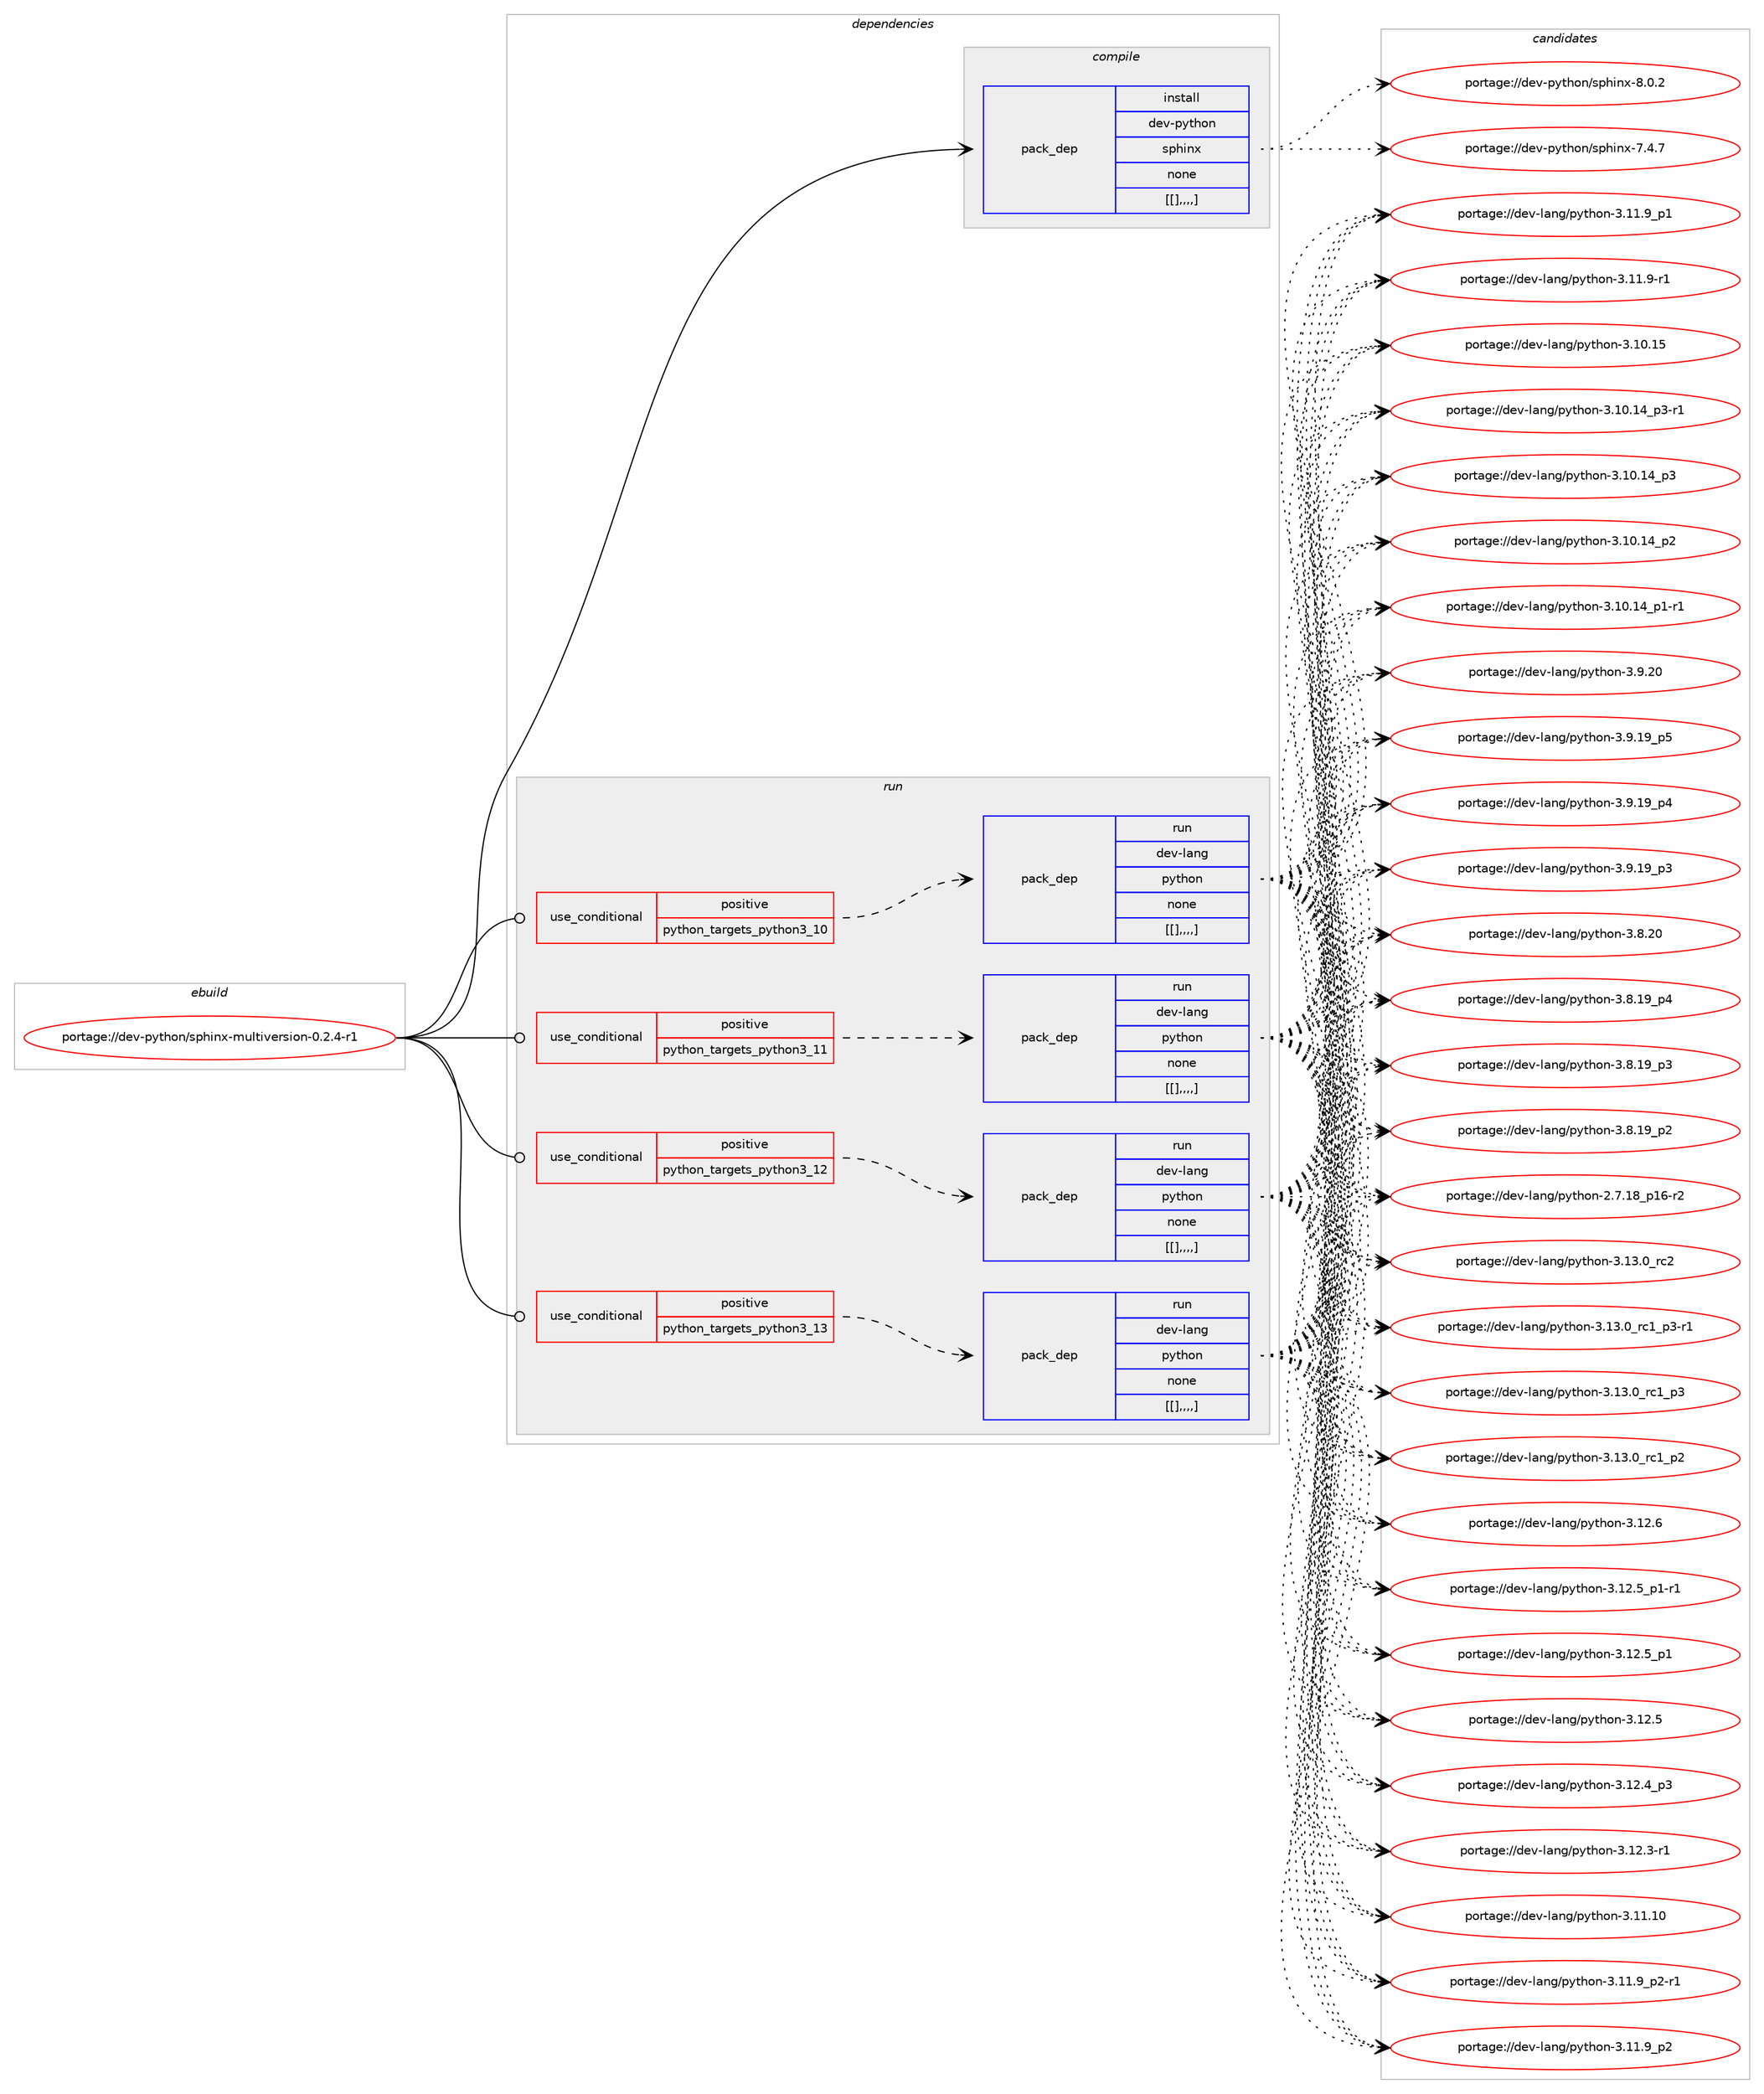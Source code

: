 digraph prolog {

# *************
# Graph options
# *************

newrank=true;
concentrate=true;
compound=true;
graph [rankdir=LR,fontname=Helvetica,fontsize=10,ranksep=1.5];#, ranksep=2.5, nodesep=0.2];
edge  [arrowhead=vee];
node  [fontname=Helvetica,fontsize=10];

# **********
# The ebuild
# **********

subgraph cluster_leftcol {
color=gray;
label=<<i>ebuild</i>>;
id [label="portage://dev-python/sphinx-multiversion-0.2.4-r1", color=red, width=4, href="../dev-python/sphinx-multiversion-0.2.4-r1.svg"];
}

# ****************
# The dependencies
# ****************

subgraph cluster_midcol {
color=gray;
label=<<i>dependencies</i>>;
subgraph cluster_compile {
fillcolor="#eeeeee";
style=filled;
label=<<i>compile</i>>;
subgraph pack124000 {
dependency166106 [label=<<TABLE BORDER="0" CELLBORDER="1" CELLSPACING="0" CELLPADDING="4" WIDTH="220"><TR><TD ROWSPAN="6" CELLPADDING="30">pack_dep</TD></TR><TR><TD WIDTH="110">install</TD></TR><TR><TD>dev-python</TD></TR><TR><TD>sphinx</TD></TR><TR><TD>none</TD></TR><TR><TD>[[],,,,]</TD></TR></TABLE>>, shape=none, color=blue];
}
id:e -> dependency166106:w [weight=20,style="solid",arrowhead="vee"];
}
subgraph cluster_compileandrun {
fillcolor="#eeeeee";
style=filled;
label=<<i>compile and run</i>>;
}
subgraph cluster_run {
fillcolor="#eeeeee";
style=filled;
label=<<i>run</i>>;
subgraph cond40845 {
dependency166107 [label=<<TABLE BORDER="0" CELLBORDER="1" CELLSPACING="0" CELLPADDING="4"><TR><TD ROWSPAN="3" CELLPADDING="10">use_conditional</TD></TR><TR><TD>positive</TD></TR><TR><TD>python_targets_python3_10</TD></TR></TABLE>>, shape=none, color=red];
subgraph pack124001 {
dependency166108 [label=<<TABLE BORDER="0" CELLBORDER="1" CELLSPACING="0" CELLPADDING="4" WIDTH="220"><TR><TD ROWSPAN="6" CELLPADDING="30">pack_dep</TD></TR><TR><TD WIDTH="110">run</TD></TR><TR><TD>dev-lang</TD></TR><TR><TD>python</TD></TR><TR><TD>none</TD></TR><TR><TD>[[],,,,]</TD></TR></TABLE>>, shape=none, color=blue];
}
dependency166107:e -> dependency166108:w [weight=20,style="dashed",arrowhead="vee"];
}
id:e -> dependency166107:w [weight=20,style="solid",arrowhead="odot"];
subgraph cond40846 {
dependency166109 [label=<<TABLE BORDER="0" CELLBORDER="1" CELLSPACING="0" CELLPADDING="4"><TR><TD ROWSPAN="3" CELLPADDING="10">use_conditional</TD></TR><TR><TD>positive</TD></TR><TR><TD>python_targets_python3_11</TD></TR></TABLE>>, shape=none, color=red];
subgraph pack124002 {
dependency166110 [label=<<TABLE BORDER="0" CELLBORDER="1" CELLSPACING="0" CELLPADDING="4" WIDTH="220"><TR><TD ROWSPAN="6" CELLPADDING="30">pack_dep</TD></TR><TR><TD WIDTH="110">run</TD></TR><TR><TD>dev-lang</TD></TR><TR><TD>python</TD></TR><TR><TD>none</TD></TR><TR><TD>[[],,,,]</TD></TR></TABLE>>, shape=none, color=blue];
}
dependency166109:e -> dependency166110:w [weight=20,style="dashed",arrowhead="vee"];
}
id:e -> dependency166109:w [weight=20,style="solid",arrowhead="odot"];
subgraph cond40847 {
dependency166111 [label=<<TABLE BORDER="0" CELLBORDER="1" CELLSPACING="0" CELLPADDING="4"><TR><TD ROWSPAN="3" CELLPADDING="10">use_conditional</TD></TR><TR><TD>positive</TD></TR><TR><TD>python_targets_python3_12</TD></TR></TABLE>>, shape=none, color=red];
subgraph pack124003 {
dependency166112 [label=<<TABLE BORDER="0" CELLBORDER="1" CELLSPACING="0" CELLPADDING="4" WIDTH="220"><TR><TD ROWSPAN="6" CELLPADDING="30">pack_dep</TD></TR><TR><TD WIDTH="110">run</TD></TR><TR><TD>dev-lang</TD></TR><TR><TD>python</TD></TR><TR><TD>none</TD></TR><TR><TD>[[],,,,]</TD></TR></TABLE>>, shape=none, color=blue];
}
dependency166111:e -> dependency166112:w [weight=20,style="dashed",arrowhead="vee"];
}
id:e -> dependency166111:w [weight=20,style="solid",arrowhead="odot"];
subgraph cond40848 {
dependency166113 [label=<<TABLE BORDER="0" CELLBORDER="1" CELLSPACING="0" CELLPADDING="4"><TR><TD ROWSPAN="3" CELLPADDING="10">use_conditional</TD></TR><TR><TD>positive</TD></TR><TR><TD>python_targets_python3_13</TD></TR></TABLE>>, shape=none, color=red];
subgraph pack124004 {
dependency166114 [label=<<TABLE BORDER="0" CELLBORDER="1" CELLSPACING="0" CELLPADDING="4" WIDTH="220"><TR><TD ROWSPAN="6" CELLPADDING="30">pack_dep</TD></TR><TR><TD WIDTH="110">run</TD></TR><TR><TD>dev-lang</TD></TR><TR><TD>python</TD></TR><TR><TD>none</TD></TR><TR><TD>[[],,,,]</TD></TR></TABLE>>, shape=none, color=blue];
}
dependency166113:e -> dependency166114:w [weight=20,style="dashed",arrowhead="vee"];
}
id:e -> dependency166113:w [weight=20,style="solid",arrowhead="odot"];
}
}

# **************
# The candidates
# **************

subgraph cluster_choices {
rank=same;
color=gray;
label=<<i>candidates</i>>;

subgraph choice124000 {
color=black;
nodesep=1;
choice1001011184511212111610411111047115112104105110120455646484650 [label="portage://dev-python/sphinx-8.0.2", color=red, width=4,href="../dev-python/sphinx-8.0.2.svg"];
choice1001011184511212111610411111047115112104105110120455546524655 [label="portage://dev-python/sphinx-7.4.7", color=red, width=4,href="../dev-python/sphinx-7.4.7.svg"];
dependency166106:e -> choice1001011184511212111610411111047115112104105110120455646484650:w [style=dotted,weight="100"];
dependency166106:e -> choice1001011184511212111610411111047115112104105110120455546524655:w [style=dotted,weight="100"];
}
subgraph choice124001 {
color=black;
nodesep=1;
choice10010111845108971101034711212111610411111045514649514648951149950 [label="portage://dev-lang/python-3.13.0_rc2", color=red, width=4,href="../dev-lang/python-3.13.0_rc2.svg"];
choice1001011184510897110103471121211161041111104551464951464895114994995112514511449 [label="portage://dev-lang/python-3.13.0_rc1_p3-r1", color=red, width=4,href="../dev-lang/python-3.13.0_rc1_p3-r1.svg"];
choice100101118451089711010347112121116104111110455146495146489511499499511251 [label="portage://dev-lang/python-3.13.0_rc1_p3", color=red, width=4,href="../dev-lang/python-3.13.0_rc1_p3.svg"];
choice100101118451089711010347112121116104111110455146495146489511499499511250 [label="portage://dev-lang/python-3.13.0_rc1_p2", color=red, width=4,href="../dev-lang/python-3.13.0_rc1_p2.svg"];
choice10010111845108971101034711212111610411111045514649504654 [label="portage://dev-lang/python-3.12.6", color=red, width=4,href="../dev-lang/python-3.12.6.svg"];
choice1001011184510897110103471121211161041111104551464950465395112494511449 [label="portage://dev-lang/python-3.12.5_p1-r1", color=red, width=4,href="../dev-lang/python-3.12.5_p1-r1.svg"];
choice100101118451089711010347112121116104111110455146495046539511249 [label="portage://dev-lang/python-3.12.5_p1", color=red, width=4,href="../dev-lang/python-3.12.5_p1.svg"];
choice10010111845108971101034711212111610411111045514649504653 [label="portage://dev-lang/python-3.12.5", color=red, width=4,href="../dev-lang/python-3.12.5.svg"];
choice100101118451089711010347112121116104111110455146495046529511251 [label="portage://dev-lang/python-3.12.4_p3", color=red, width=4,href="../dev-lang/python-3.12.4_p3.svg"];
choice100101118451089711010347112121116104111110455146495046514511449 [label="portage://dev-lang/python-3.12.3-r1", color=red, width=4,href="../dev-lang/python-3.12.3-r1.svg"];
choice1001011184510897110103471121211161041111104551464949464948 [label="portage://dev-lang/python-3.11.10", color=red, width=4,href="../dev-lang/python-3.11.10.svg"];
choice1001011184510897110103471121211161041111104551464949465795112504511449 [label="portage://dev-lang/python-3.11.9_p2-r1", color=red, width=4,href="../dev-lang/python-3.11.9_p2-r1.svg"];
choice100101118451089711010347112121116104111110455146494946579511250 [label="portage://dev-lang/python-3.11.9_p2", color=red, width=4,href="../dev-lang/python-3.11.9_p2.svg"];
choice100101118451089711010347112121116104111110455146494946579511249 [label="portage://dev-lang/python-3.11.9_p1", color=red, width=4,href="../dev-lang/python-3.11.9_p1.svg"];
choice100101118451089711010347112121116104111110455146494946574511449 [label="portage://dev-lang/python-3.11.9-r1", color=red, width=4,href="../dev-lang/python-3.11.9-r1.svg"];
choice1001011184510897110103471121211161041111104551464948464953 [label="portage://dev-lang/python-3.10.15", color=red, width=4,href="../dev-lang/python-3.10.15.svg"];
choice100101118451089711010347112121116104111110455146494846495295112514511449 [label="portage://dev-lang/python-3.10.14_p3-r1", color=red, width=4,href="../dev-lang/python-3.10.14_p3-r1.svg"];
choice10010111845108971101034711212111610411111045514649484649529511251 [label="portage://dev-lang/python-3.10.14_p3", color=red, width=4,href="../dev-lang/python-3.10.14_p3.svg"];
choice10010111845108971101034711212111610411111045514649484649529511250 [label="portage://dev-lang/python-3.10.14_p2", color=red, width=4,href="../dev-lang/python-3.10.14_p2.svg"];
choice100101118451089711010347112121116104111110455146494846495295112494511449 [label="portage://dev-lang/python-3.10.14_p1-r1", color=red, width=4,href="../dev-lang/python-3.10.14_p1-r1.svg"];
choice10010111845108971101034711212111610411111045514657465048 [label="portage://dev-lang/python-3.9.20", color=red, width=4,href="../dev-lang/python-3.9.20.svg"];
choice100101118451089711010347112121116104111110455146574649579511253 [label="portage://dev-lang/python-3.9.19_p5", color=red, width=4,href="../dev-lang/python-3.9.19_p5.svg"];
choice100101118451089711010347112121116104111110455146574649579511252 [label="portage://dev-lang/python-3.9.19_p4", color=red, width=4,href="../dev-lang/python-3.9.19_p4.svg"];
choice100101118451089711010347112121116104111110455146574649579511251 [label="portage://dev-lang/python-3.9.19_p3", color=red, width=4,href="../dev-lang/python-3.9.19_p3.svg"];
choice10010111845108971101034711212111610411111045514656465048 [label="portage://dev-lang/python-3.8.20", color=red, width=4,href="../dev-lang/python-3.8.20.svg"];
choice100101118451089711010347112121116104111110455146564649579511252 [label="portage://dev-lang/python-3.8.19_p4", color=red, width=4,href="../dev-lang/python-3.8.19_p4.svg"];
choice100101118451089711010347112121116104111110455146564649579511251 [label="portage://dev-lang/python-3.8.19_p3", color=red, width=4,href="../dev-lang/python-3.8.19_p3.svg"];
choice100101118451089711010347112121116104111110455146564649579511250 [label="portage://dev-lang/python-3.8.19_p2", color=red, width=4,href="../dev-lang/python-3.8.19_p2.svg"];
choice100101118451089711010347112121116104111110455046554649569511249544511450 [label="portage://dev-lang/python-2.7.18_p16-r2", color=red, width=4,href="../dev-lang/python-2.7.18_p16-r2.svg"];
dependency166108:e -> choice10010111845108971101034711212111610411111045514649514648951149950:w [style=dotted,weight="100"];
dependency166108:e -> choice1001011184510897110103471121211161041111104551464951464895114994995112514511449:w [style=dotted,weight="100"];
dependency166108:e -> choice100101118451089711010347112121116104111110455146495146489511499499511251:w [style=dotted,weight="100"];
dependency166108:e -> choice100101118451089711010347112121116104111110455146495146489511499499511250:w [style=dotted,weight="100"];
dependency166108:e -> choice10010111845108971101034711212111610411111045514649504654:w [style=dotted,weight="100"];
dependency166108:e -> choice1001011184510897110103471121211161041111104551464950465395112494511449:w [style=dotted,weight="100"];
dependency166108:e -> choice100101118451089711010347112121116104111110455146495046539511249:w [style=dotted,weight="100"];
dependency166108:e -> choice10010111845108971101034711212111610411111045514649504653:w [style=dotted,weight="100"];
dependency166108:e -> choice100101118451089711010347112121116104111110455146495046529511251:w [style=dotted,weight="100"];
dependency166108:e -> choice100101118451089711010347112121116104111110455146495046514511449:w [style=dotted,weight="100"];
dependency166108:e -> choice1001011184510897110103471121211161041111104551464949464948:w [style=dotted,weight="100"];
dependency166108:e -> choice1001011184510897110103471121211161041111104551464949465795112504511449:w [style=dotted,weight="100"];
dependency166108:e -> choice100101118451089711010347112121116104111110455146494946579511250:w [style=dotted,weight="100"];
dependency166108:e -> choice100101118451089711010347112121116104111110455146494946579511249:w [style=dotted,weight="100"];
dependency166108:e -> choice100101118451089711010347112121116104111110455146494946574511449:w [style=dotted,weight="100"];
dependency166108:e -> choice1001011184510897110103471121211161041111104551464948464953:w [style=dotted,weight="100"];
dependency166108:e -> choice100101118451089711010347112121116104111110455146494846495295112514511449:w [style=dotted,weight="100"];
dependency166108:e -> choice10010111845108971101034711212111610411111045514649484649529511251:w [style=dotted,weight="100"];
dependency166108:e -> choice10010111845108971101034711212111610411111045514649484649529511250:w [style=dotted,weight="100"];
dependency166108:e -> choice100101118451089711010347112121116104111110455146494846495295112494511449:w [style=dotted,weight="100"];
dependency166108:e -> choice10010111845108971101034711212111610411111045514657465048:w [style=dotted,weight="100"];
dependency166108:e -> choice100101118451089711010347112121116104111110455146574649579511253:w [style=dotted,weight="100"];
dependency166108:e -> choice100101118451089711010347112121116104111110455146574649579511252:w [style=dotted,weight="100"];
dependency166108:e -> choice100101118451089711010347112121116104111110455146574649579511251:w [style=dotted,weight="100"];
dependency166108:e -> choice10010111845108971101034711212111610411111045514656465048:w [style=dotted,weight="100"];
dependency166108:e -> choice100101118451089711010347112121116104111110455146564649579511252:w [style=dotted,weight="100"];
dependency166108:e -> choice100101118451089711010347112121116104111110455146564649579511251:w [style=dotted,weight="100"];
dependency166108:e -> choice100101118451089711010347112121116104111110455146564649579511250:w [style=dotted,weight="100"];
dependency166108:e -> choice100101118451089711010347112121116104111110455046554649569511249544511450:w [style=dotted,weight="100"];
}
subgraph choice124002 {
color=black;
nodesep=1;
choice10010111845108971101034711212111610411111045514649514648951149950 [label="portage://dev-lang/python-3.13.0_rc2", color=red, width=4,href="../dev-lang/python-3.13.0_rc2.svg"];
choice1001011184510897110103471121211161041111104551464951464895114994995112514511449 [label="portage://dev-lang/python-3.13.0_rc1_p3-r1", color=red, width=4,href="../dev-lang/python-3.13.0_rc1_p3-r1.svg"];
choice100101118451089711010347112121116104111110455146495146489511499499511251 [label="portage://dev-lang/python-3.13.0_rc1_p3", color=red, width=4,href="../dev-lang/python-3.13.0_rc1_p3.svg"];
choice100101118451089711010347112121116104111110455146495146489511499499511250 [label="portage://dev-lang/python-3.13.0_rc1_p2", color=red, width=4,href="../dev-lang/python-3.13.0_rc1_p2.svg"];
choice10010111845108971101034711212111610411111045514649504654 [label="portage://dev-lang/python-3.12.6", color=red, width=4,href="../dev-lang/python-3.12.6.svg"];
choice1001011184510897110103471121211161041111104551464950465395112494511449 [label="portage://dev-lang/python-3.12.5_p1-r1", color=red, width=4,href="../dev-lang/python-3.12.5_p1-r1.svg"];
choice100101118451089711010347112121116104111110455146495046539511249 [label="portage://dev-lang/python-3.12.5_p1", color=red, width=4,href="../dev-lang/python-3.12.5_p1.svg"];
choice10010111845108971101034711212111610411111045514649504653 [label="portage://dev-lang/python-3.12.5", color=red, width=4,href="../dev-lang/python-3.12.5.svg"];
choice100101118451089711010347112121116104111110455146495046529511251 [label="portage://dev-lang/python-3.12.4_p3", color=red, width=4,href="../dev-lang/python-3.12.4_p3.svg"];
choice100101118451089711010347112121116104111110455146495046514511449 [label="portage://dev-lang/python-3.12.3-r1", color=red, width=4,href="../dev-lang/python-3.12.3-r1.svg"];
choice1001011184510897110103471121211161041111104551464949464948 [label="portage://dev-lang/python-3.11.10", color=red, width=4,href="../dev-lang/python-3.11.10.svg"];
choice1001011184510897110103471121211161041111104551464949465795112504511449 [label="portage://dev-lang/python-3.11.9_p2-r1", color=red, width=4,href="../dev-lang/python-3.11.9_p2-r1.svg"];
choice100101118451089711010347112121116104111110455146494946579511250 [label="portage://dev-lang/python-3.11.9_p2", color=red, width=4,href="../dev-lang/python-3.11.9_p2.svg"];
choice100101118451089711010347112121116104111110455146494946579511249 [label="portage://dev-lang/python-3.11.9_p1", color=red, width=4,href="../dev-lang/python-3.11.9_p1.svg"];
choice100101118451089711010347112121116104111110455146494946574511449 [label="portage://dev-lang/python-3.11.9-r1", color=red, width=4,href="../dev-lang/python-3.11.9-r1.svg"];
choice1001011184510897110103471121211161041111104551464948464953 [label="portage://dev-lang/python-3.10.15", color=red, width=4,href="../dev-lang/python-3.10.15.svg"];
choice100101118451089711010347112121116104111110455146494846495295112514511449 [label="portage://dev-lang/python-3.10.14_p3-r1", color=red, width=4,href="../dev-lang/python-3.10.14_p3-r1.svg"];
choice10010111845108971101034711212111610411111045514649484649529511251 [label="portage://dev-lang/python-3.10.14_p3", color=red, width=4,href="../dev-lang/python-3.10.14_p3.svg"];
choice10010111845108971101034711212111610411111045514649484649529511250 [label="portage://dev-lang/python-3.10.14_p2", color=red, width=4,href="../dev-lang/python-3.10.14_p2.svg"];
choice100101118451089711010347112121116104111110455146494846495295112494511449 [label="portage://dev-lang/python-3.10.14_p1-r1", color=red, width=4,href="../dev-lang/python-3.10.14_p1-r1.svg"];
choice10010111845108971101034711212111610411111045514657465048 [label="portage://dev-lang/python-3.9.20", color=red, width=4,href="../dev-lang/python-3.9.20.svg"];
choice100101118451089711010347112121116104111110455146574649579511253 [label="portage://dev-lang/python-3.9.19_p5", color=red, width=4,href="../dev-lang/python-3.9.19_p5.svg"];
choice100101118451089711010347112121116104111110455146574649579511252 [label="portage://dev-lang/python-3.9.19_p4", color=red, width=4,href="../dev-lang/python-3.9.19_p4.svg"];
choice100101118451089711010347112121116104111110455146574649579511251 [label="portage://dev-lang/python-3.9.19_p3", color=red, width=4,href="../dev-lang/python-3.9.19_p3.svg"];
choice10010111845108971101034711212111610411111045514656465048 [label="portage://dev-lang/python-3.8.20", color=red, width=4,href="../dev-lang/python-3.8.20.svg"];
choice100101118451089711010347112121116104111110455146564649579511252 [label="portage://dev-lang/python-3.8.19_p4", color=red, width=4,href="../dev-lang/python-3.8.19_p4.svg"];
choice100101118451089711010347112121116104111110455146564649579511251 [label="portage://dev-lang/python-3.8.19_p3", color=red, width=4,href="../dev-lang/python-3.8.19_p3.svg"];
choice100101118451089711010347112121116104111110455146564649579511250 [label="portage://dev-lang/python-3.8.19_p2", color=red, width=4,href="../dev-lang/python-3.8.19_p2.svg"];
choice100101118451089711010347112121116104111110455046554649569511249544511450 [label="portage://dev-lang/python-2.7.18_p16-r2", color=red, width=4,href="../dev-lang/python-2.7.18_p16-r2.svg"];
dependency166110:e -> choice10010111845108971101034711212111610411111045514649514648951149950:w [style=dotted,weight="100"];
dependency166110:e -> choice1001011184510897110103471121211161041111104551464951464895114994995112514511449:w [style=dotted,weight="100"];
dependency166110:e -> choice100101118451089711010347112121116104111110455146495146489511499499511251:w [style=dotted,weight="100"];
dependency166110:e -> choice100101118451089711010347112121116104111110455146495146489511499499511250:w [style=dotted,weight="100"];
dependency166110:e -> choice10010111845108971101034711212111610411111045514649504654:w [style=dotted,weight="100"];
dependency166110:e -> choice1001011184510897110103471121211161041111104551464950465395112494511449:w [style=dotted,weight="100"];
dependency166110:e -> choice100101118451089711010347112121116104111110455146495046539511249:w [style=dotted,weight="100"];
dependency166110:e -> choice10010111845108971101034711212111610411111045514649504653:w [style=dotted,weight="100"];
dependency166110:e -> choice100101118451089711010347112121116104111110455146495046529511251:w [style=dotted,weight="100"];
dependency166110:e -> choice100101118451089711010347112121116104111110455146495046514511449:w [style=dotted,weight="100"];
dependency166110:e -> choice1001011184510897110103471121211161041111104551464949464948:w [style=dotted,weight="100"];
dependency166110:e -> choice1001011184510897110103471121211161041111104551464949465795112504511449:w [style=dotted,weight="100"];
dependency166110:e -> choice100101118451089711010347112121116104111110455146494946579511250:w [style=dotted,weight="100"];
dependency166110:e -> choice100101118451089711010347112121116104111110455146494946579511249:w [style=dotted,weight="100"];
dependency166110:e -> choice100101118451089711010347112121116104111110455146494946574511449:w [style=dotted,weight="100"];
dependency166110:e -> choice1001011184510897110103471121211161041111104551464948464953:w [style=dotted,weight="100"];
dependency166110:e -> choice100101118451089711010347112121116104111110455146494846495295112514511449:w [style=dotted,weight="100"];
dependency166110:e -> choice10010111845108971101034711212111610411111045514649484649529511251:w [style=dotted,weight="100"];
dependency166110:e -> choice10010111845108971101034711212111610411111045514649484649529511250:w [style=dotted,weight="100"];
dependency166110:e -> choice100101118451089711010347112121116104111110455146494846495295112494511449:w [style=dotted,weight="100"];
dependency166110:e -> choice10010111845108971101034711212111610411111045514657465048:w [style=dotted,weight="100"];
dependency166110:e -> choice100101118451089711010347112121116104111110455146574649579511253:w [style=dotted,weight="100"];
dependency166110:e -> choice100101118451089711010347112121116104111110455146574649579511252:w [style=dotted,weight="100"];
dependency166110:e -> choice100101118451089711010347112121116104111110455146574649579511251:w [style=dotted,weight="100"];
dependency166110:e -> choice10010111845108971101034711212111610411111045514656465048:w [style=dotted,weight="100"];
dependency166110:e -> choice100101118451089711010347112121116104111110455146564649579511252:w [style=dotted,weight="100"];
dependency166110:e -> choice100101118451089711010347112121116104111110455146564649579511251:w [style=dotted,weight="100"];
dependency166110:e -> choice100101118451089711010347112121116104111110455146564649579511250:w [style=dotted,weight="100"];
dependency166110:e -> choice100101118451089711010347112121116104111110455046554649569511249544511450:w [style=dotted,weight="100"];
}
subgraph choice124003 {
color=black;
nodesep=1;
choice10010111845108971101034711212111610411111045514649514648951149950 [label="portage://dev-lang/python-3.13.0_rc2", color=red, width=4,href="../dev-lang/python-3.13.0_rc2.svg"];
choice1001011184510897110103471121211161041111104551464951464895114994995112514511449 [label="portage://dev-lang/python-3.13.0_rc1_p3-r1", color=red, width=4,href="../dev-lang/python-3.13.0_rc1_p3-r1.svg"];
choice100101118451089711010347112121116104111110455146495146489511499499511251 [label="portage://dev-lang/python-3.13.0_rc1_p3", color=red, width=4,href="../dev-lang/python-3.13.0_rc1_p3.svg"];
choice100101118451089711010347112121116104111110455146495146489511499499511250 [label="portage://dev-lang/python-3.13.0_rc1_p2", color=red, width=4,href="../dev-lang/python-3.13.0_rc1_p2.svg"];
choice10010111845108971101034711212111610411111045514649504654 [label="portage://dev-lang/python-3.12.6", color=red, width=4,href="../dev-lang/python-3.12.6.svg"];
choice1001011184510897110103471121211161041111104551464950465395112494511449 [label="portage://dev-lang/python-3.12.5_p1-r1", color=red, width=4,href="../dev-lang/python-3.12.5_p1-r1.svg"];
choice100101118451089711010347112121116104111110455146495046539511249 [label="portage://dev-lang/python-3.12.5_p1", color=red, width=4,href="../dev-lang/python-3.12.5_p1.svg"];
choice10010111845108971101034711212111610411111045514649504653 [label="portage://dev-lang/python-3.12.5", color=red, width=4,href="../dev-lang/python-3.12.5.svg"];
choice100101118451089711010347112121116104111110455146495046529511251 [label="portage://dev-lang/python-3.12.4_p3", color=red, width=4,href="../dev-lang/python-3.12.4_p3.svg"];
choice100101118451089711010347112121116104111110455146495046514511449 [label="portage://dev-lang/python-3.12.3-r1", color=red, width=4,href="../dev-lang/python-3.12.3-r1.svg"];
choice1001011184510897110103471121211161041111104551464949464948 [label="portage://dev-lang/python-3.11.10", color=red, width=4,href="../dev-lang/python-3.11.10.svg"];
choice1001011184510897110103471121211161041111104551464949465795112504511449 [label="portage://dev-lang/python-3.11.9_p2-r1", color=red, width=4,href="../dev-lang/python-3.11.9_p2-r1.svg"];
choice100101118451089711010347112121116104111110455146494946579511250 [label="portage://dev-lang/python-3.11.9_p2", color=red, width=4,href="../dev-lang/python-3.11.9_p2.svg"];
choice100101118451089711010347112121116104111110455146494946579511249 [label="portage://dev-lang/python-3.11.9_p1", color=red, width=4,href="../dev-lang/python-3.11.9_p1.svg"];
choice100101118451089711010347112121116104111110455146494946574511449 [label="portage://dev-lang/python-3.11.9-r1", color=red, width=4,href="../dev-lang/python-3.11.9-r1.svg"];
choice1001011184510897110103471121211161041111104551464948464953 [label="portage://dev-lang/python-3.10.15", color=red, width=4,href="../dev-lang/python-3.10.15.svg"];
choice100101118451089711010347112121116104111110455146494846495295112514511449 [label="portage://dev-lang/python-3.10.14_p3-r1", color=red, width=4,href="../dev-lang/python-3.10.14_p3-r1.svg"];
choice10010111845108971101034711212111610411111045514649484649529511251 [label="portage://dev-lang/python-3.10.14_p3", color=red, width=4,href="../dev-lang/python-3.10.14_p3.svg"];
choice10010111845108971101034711212111610411111045514649484649529511250 [label="portage://dev-lang/python-3.10.14_p2", color=red, width=4,href="../dev-lang/python-3.10.14_p2.svg"];
choice100101118451089711010347112121116104111110455146494846495295112494511449 [label="portage://dev-lang/python-3.10.14_p1-r1", color=red, width=4,href="../dev-lang/python-3.10.14_p1-r1.svg"];
choice10010111845108971101034711212111610411111045514657465048 [label="portage://dev-lang/python-3.9.20", color=red, width=4,href="../dev-lang/python-3.9.20.svg"];
choice100101118451089711010347112121116104111110455146574649579511253 [label="portage://dev-lang/python-3.9.19_p5", color=red, width=4,href="../dev-lang/python-3.9.19_p5.svg"];
choice100101118451089711010347112121116104111110455146574649579511252 [label="portage://dev-lang/python-3.9.19_p4", color=red, width=4,href="../dev-lang/python-3.9.19_p4.svg"];
choice100101118451089711010347112121116104111110455146574649579511251 [label="portage://dev-lang/python-3.9.19_p3", color=red, width=4,href="../dev-lang/python-3.9.19_p3.svg"];
choice10010111845108971101034711212111610411111045514656465048 [label="portage://dev-lang/python-3.8.20", color=red, width=4,href="../dev-lang/python-3.8.20.svg"];
choice100101118451089711010347112121116104111110455146564649579511252 [label="portage://dev-lang/python-3.8.19_p4", color=red, width=4,href="../dev-lang/python-3.8.19_p4.svg"];
choice100101118451089711010347112121116104111110455146564649579511251 [label="portage://dev-lang/python-3.8.19_p3", color=red, width=4,href="../dev-lang/python-3.8.19_p3.svg"];
choice100101118451089711010347112121116104111110455146564649579511250 [label="portage://dev-lang/python-3.8.19_p2", color=red, width=4,href="../dev-lang/python-3.8.19_p2.svg"];
choice100101118451089711010347112121116104111110455046554649569511249544511450 [label="portage://dev-lang/python-2.7.18_p16-r2", color=red, width=4,href="../dev-lang/python-2.7.18_p16-r2.svg"];
dependency166112:e -> choice10010111845108971101034711212111610411111045514649514648951149950:w [style=dotted,weight="100"];
dependency166112:e -> choice1001011184510897110103471121211161041111104551464951464895114994995112514511449:w [style=dotted,weight="100"];
dependency166112:e -> choice100101118451089711010347112121116104111110455146495146489511499499511251:w [style=dotted,weight="100"];
dependency166112:e -> choice100101118451089711010347112121116104111110455146495146489511499499511250:w [style=dotted,weight="100"];
dependency166112:e -> choice10010111845108971101034711212111610411111045514649504654:w [style=dotted,weight="100"];
dependency166112:e -> choice1001011184510897110103471121211161041111104551464950465395112494511449:w [style=dotted,weight="100"];
dependency166112:e -> choice100101118451089711010347112121116104111110455146495046539511249:w [style=dotted,weight="100"];
dependency166112:e -> choice10010111845108971101034711212111610411111045514649504653:w [style=dotted,weight="100"];
dependency166112:e -> choice100101118451089711010347112121116104111110455146495046529511251:w [style=dotted,weight="100"];
dependency166112:e -> choice100101118451089711010347112121116104111110455146495046514511449:w [style=dotted,weight="100"];
dependency166112:e -> choice1001011184510897110103471121211161041111104551464949464948:w [style=dotted,weight="100"];
dependency166112:e -> choice1001011184510897110103471121211161041111104551464949465795112504511449:w [style=dotted,weight="100"];
dependency166112:e -> choice100101118451089711010347112121116104111110455146494946579511250:w [style=dotted,weight="100"];
dependency166112:e -> choice100101118451089711010347112121116104111110455146494946579511249:w [style=dotted,weight="100"];
dependency166112:e -> choice100101118451089711010347112121116104111110455146494946574511449:w [style=dotted,weight="100"];
dependency166112:e -> choice1001011184510897110103471121211161041111104551464948464953:w [style=dotted,weight="100"];
dependency166112:e -> choice100101118451089711010347112121116104111110455146494846495295112514511449:w [style=dotted,weight="100"];
dependency166112:e -> choice10010111845108971101034711212111610411111045514649484649529511251:w [style=dotted,weight="100"];
dependency166112:e -> choice10010111845108971101034711212111610411111045514649484649529511250:w [style=dotted,weight="100"];
dependency166112:e -> choice100101118451089711010347112121116104111110455146494846495295112494511449:w [style=dotted,weight="100"];
dependency166112:e -> choice10010111845108971101034711212111610411111045514657465048:w [style=dotted,weight="100"];
dependency166112:e -> choice100101118451089711010347112121116104111110455146574649579511253:w [style=dotted,weight="100"];
dependency166112:e -> choice100101118451089711010347112121116104111110455146574649579511252:w [style=dotted,weight="100"];
dependency166112:e -> choice100101118451089711010347112121116104111110455146574649579511251:w [style=dotted,weight="100"];
dependency166112:e -> choice10010111845108971101034711212111610411111045514656465048:w [style=dotted,weight="100"];
dependency166112:e -> choice100101118451089711010347112121116104111110455146564649579511252:w [style=dotted,weight="100"];
dependency166112:e -> choice100101118451089711010347112121116104111110455146564649579511251:w [style=dotted,weight="100"];
dependency166112:e -> choice100101118451089711010347112121116104111110455146564649579511250:w [style=dotted,weight="100"];
dependency166112:e -> choice100101118451089711010347112121116104111110455046554649569511249544511450:w [style=dotted,weight="100"];
}
subgraph choice124004 {
color=black;
nodesep=1;
choice10010111845108971101034711212111610411111045514649514648951149950 [label="portage://dev-lang/python-3.13.0_rc2", color=red, width=4,href="../dev-lang/python-3.13.0_rc2.svg"];
choice1001011184510897110103471121211161041111104551464951464895114994995112514511449 [label="portage://dev-lang/python-3.13.0_rc1_p3-r1", color=red, width=4,href="../dev-lang/python-3.13.0_rc1_p3-r1.svg"];
choice100101118451089711010347112121116104111110455146495146489511499499511251 [label="portage://dev-lang/python-3.13.0_rc1_p3", color=red, width=4,href="../dev-lang/python-3.13.0_rc1_p3.svg"];
choice100101118451089711010347112121116104111110455146495146489511499499511250 [label="portage://dev-lang/python-3.13.0_rc1_p2", color=red, width=4,href="../dev-lang/python-3.13.0_rc1_p2.svg"];
choice10010111845108971101034711212111610411111045514649504654 [label="portage://dev-lang/python-3.12.6", color=red, width=4,href="../dev-lang/python-3.12.6.svg"];
choice1001011184510897110103471121211161041111104551464950465395112494511449 [label="portage://dev-lang/python-3.12.5_p1-r1", color=red, width=4,href="../dev-lang/python-3.12.5_p1-r1.svg"];
choice100101118451089711010347112121116104111110455146495046539511249 [label="portage://dev-lang/python-3.12.5_p1", color=red, width=4,href="../dev-lang/python-3.12.5_p1.svg"];
choice10010111845108971101034711212111610411111045514649504653 [label="portage://dev-lang/python-3.12.5", color=red, width=4,href="../dev-lang/python-3.12.5.svg"];
choice100101118451089711010347112121116104111110455146495046529511251 [label="portage://dev-lang/python-3.12.4_p3", color=red, width=4,href="../dev-lang/python-3.12.4_p3.svg"];
choice100101118451089711010347112121116104111110455146495046514511449 [label="portage://dev-lang/python-3.12.3-r1", color=red, width=4,href="../dev-lang/python-3.12.3-r1.svg"];
choice1001011184510897110103471121211161041111104551464949464948 [label="portage://dev-lang/python-3.11.10", color=red, width=4,href="../dev-lang/python-3.11.10.svg"];
choice1001011184510897110103471121211161041111104551464949465795112504511449 [label="portage://dev-lang/python-3.11.9_p2-r1", color=red, width=4,href="../dev-lang/python-3.11.9_p2-r1.svg"];
choice100101118451089711010347112121116104111110455146494946579511250 [label="portage://dev-lang/python-3.11.9_p2", color=red, width=4,href="../dev-lang/python-3.11.9_p2.svg"];
choice100101118451089711010347112121116104111110455146494946579511249 [label="portage://dev-lang/python-3.11.9_p1", color=red, width=4,href="../dev-lang/python-3.11.9_p1.svg"];
choice100101118451089711010347112121116104111110455146494946574511449 [label="portage://dev-lang/python-3.11.9-r1", color=red, width=4,href="../dev-lang/python-3.11.9-r1.svg"];
choice1001011184510897110103471121211161041111104551464948464953 [label="portage://dev-lang/python-3.10.15", color=red, width=4,href="../dev-lang/python-3.10.15.svg"];
choice100101118451089711010347112121116104111110455146494846495295112514511449 [label="portage://dev-lang/python-3.10.14_p3-r1", color=red, width=4,href="../dev-lang/python-3.10.14_p3-r1.svg"];
choice10010111845108971101034711212111610411111045514649484649529511251 [label="portage://dev-lang/python-3.10.14_p3", color=red, width=4,href="../dev-lang/python-3.10.14_p3.svg"];
choice10010111845108971101034711212111610411111045514649484649529511250 [label="portage://dev-lang/python-3.10.14_p2", color=red, width=4,href="../dev-lang/python-3.10.14_p2.svg"];
choice100101118451089711010347112121116104111110455146494846495295112494511449 [label="portage://dev-lang/python-3.10.14_p1-r1", color=red, width=4,href="../dev-lang/python-3.10.14_p1-r1.svg"];
choice10010111845108971101034711212111610411111045514657465048 [label="portage://dev-lang/python-3.9.20", color=red, width=4,href="../dev-lang/python-3.9.20.svg"];
choice100101118451089711010347112121116104111110455146574649579511253 [label="portage://dev-lang/python-3.9.19_p5", color=red, width=4,href="../dev-lang/python-3.9.19_p5.svg"];
choice100101118451089711010347112121116104111110455146574649579511252 [label="portage://dev-lang/python-3.9.19_p4", color=red, width=4,href="../dev-lang/python-3.9.19_p4.svg"];
choice100101118451089711010347112121116104111110455146574649579511251 [label="portage://dev-lang/python-3.9.19_p3", color=red, width=4,href="../dev-lang/python-3.9.19_p3.svg"];
choice10010111845108971101034711212111610411111045514656465048 [label="portage://dev-lang/python-3.8.20", color=red, width=4,href="../dev-lang/python-3.8.20.svg"];
choice100101118451089711010347112121116104111110455146564649579511252 [label="portage://dev-lang/python-3.8.19_p4", color=red, width=4,href="../dev-lang/python-3.8.19_p4.svg"];
choice100101118451089711010347112121116104111110455146564649579511251 [label="portage://dev-lang/python-3.8.19_p3", color=red, width=4,href="../dev-lang/python-3.8.19_p3.svg"];
choice100101118451089711010347112121116104111110455146564649579511250 [label="portage://dev-lang/python-3.8.19_p2", color=red, width=4,href="../dev-lang/python-3.8.19_p2.svg"];
choice100101118451089711010347112121116104111110455046554649569511249544511450 [label="portage://dev-lang/python-2.7.18_p16-r2", color=red, width=4,href="../dev-lang/python-2.7.18_p16-r2.svg"];
dependency166114:e -> choice10010111845108971101034711212111610411111045514649514648951149950:w [style=dotted,weight="100"];
dependency166114:e -> choice1001011184510897110103471121211161041111104551464951464895114994995112514511449:w [style=dotted,weight="100"];
dependency166114:e -> choice100101118451089711010347112121116104111110455146495146489511499499511251:w [style=dotted,weight="100"];
dependency166114:e -> choice100101118451089711010347112121116104111110455146495146489511499499511250:w [style=dotted,weight="100"];
dependency166114:e -> choice10010111845108971101034711212111610411111045514649504654:w [style=dotted,weight="100"];
dependency166114:e -> choice1001011184510897110103471121211161041111104551464950465395112494511449:w [style=dotted,weight="100"];
dependency166114:e -> choice100101118451089711010347112121116104111110455146495046539511249:w [style=dotted,weight="100"];
dependency166114:e -> choice10010111845108971101034711212111610411111045514649504653:w [style=dotted,weight="100"];
dependency166114:e -> choice100101118451089711010347112121116104111110455146495046529511251:w [style=dotted,weight="100"];
dependency166114:e -> choice100101118451089711010347112121116104111110455146495046514511449:w [style=dotted,weight="100"];
dependency166114:e -> choice1001011184510897110103471121211161041111104551464949464948:w [style=dotted,weight="100"];
dependency166114:e -> choice1001011184510897110103471121211161041111104551464949465795112504511449:w [style=dotted,weight="100"];
dependency166114:e -> choice100101118451089711010347112121116104111110455146494946579511250:w [style=dotted,weight="100"];
dependency166114:e -> choice100101118451089711010347112121116104111110455146494946579511249:w [style=dotted,weight="100"];
dependency166114:e -> choice100101118451089711010347112121116104111110455146494946574511449:w [style=dotted,weight="100"];
dependency166114:e -> choice1001011184510897110103471121211161041111104551464948464953:w [style=dotted,weight="100"];
dependency166114:e -> choice100101118451089711010347112121116104111110455146494846495295112514511449:w [style=dotted,weight="100"];
dependency166114:e -> choice10010111845108971101034711212111610411111045514649484649529511251:w [style=dotted,weight="100"];
dependency166114:e -> choice10010111845108971101034711212111610411111045514649484649529511250:w [style=dotted,weight="100"];
dependency166114:e -> choice100101118451089711010347112121116104111110455146494846495295112494511449:w [style=dotted,weight="100"];
dependency166114:e -> choice10010111845108971101034711212111610411111045514657465048:w [style=dotted,weight="100"];
dependency166114:e -> choice100101118451089711010347112121116104111110455146574649579511253:w [style=dotted,weight="100"];
dependency166114:e -> choice100101118451089711010347112121116104111110455146574649579511252:w [style=dotted,weight="100"];
dependency166114:e -> choice100101118451089711010347112121116104111110455146574649579511251:w [style=dotted,weight="100"];
dependency166114:e -> choice10010111845108971101034711212111610411111045514656465048:w [style=dotted,weight="100"];
dependency166114:e -> choice100101118451089711010347112121116104111110455146564649579511252:w [style=dotted,weight="100"];
dependency166114:e -> choice100101118451089711010347112121116104111110455146564649579511251:w [style=dotted,weight="100"];
dependency166114:e -> choice100101118451089711010347112121116104111110455146564649579511250:w [style=dotted,weight="100"];
dependency166114:e -> choice100101118451089711010347112121116104111110455046554649569511249544511450:w [style=dotted,weight="100"];
}
}

}
